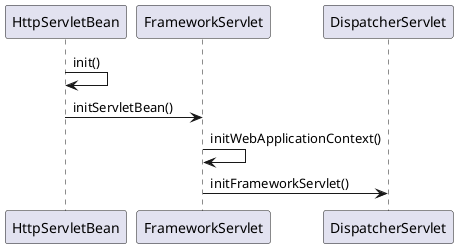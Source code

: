 @startuml
HttpServletBean -> HttpServletBean: init()
HttpServletBean -> FrameworkServlet: initServletBean()

FrameworkServlet -> FrameworkServlet: initWebApplicationContext()
FrameworkServlet -> DispatcherServlet: initFrameworkServlet()
@enduml
